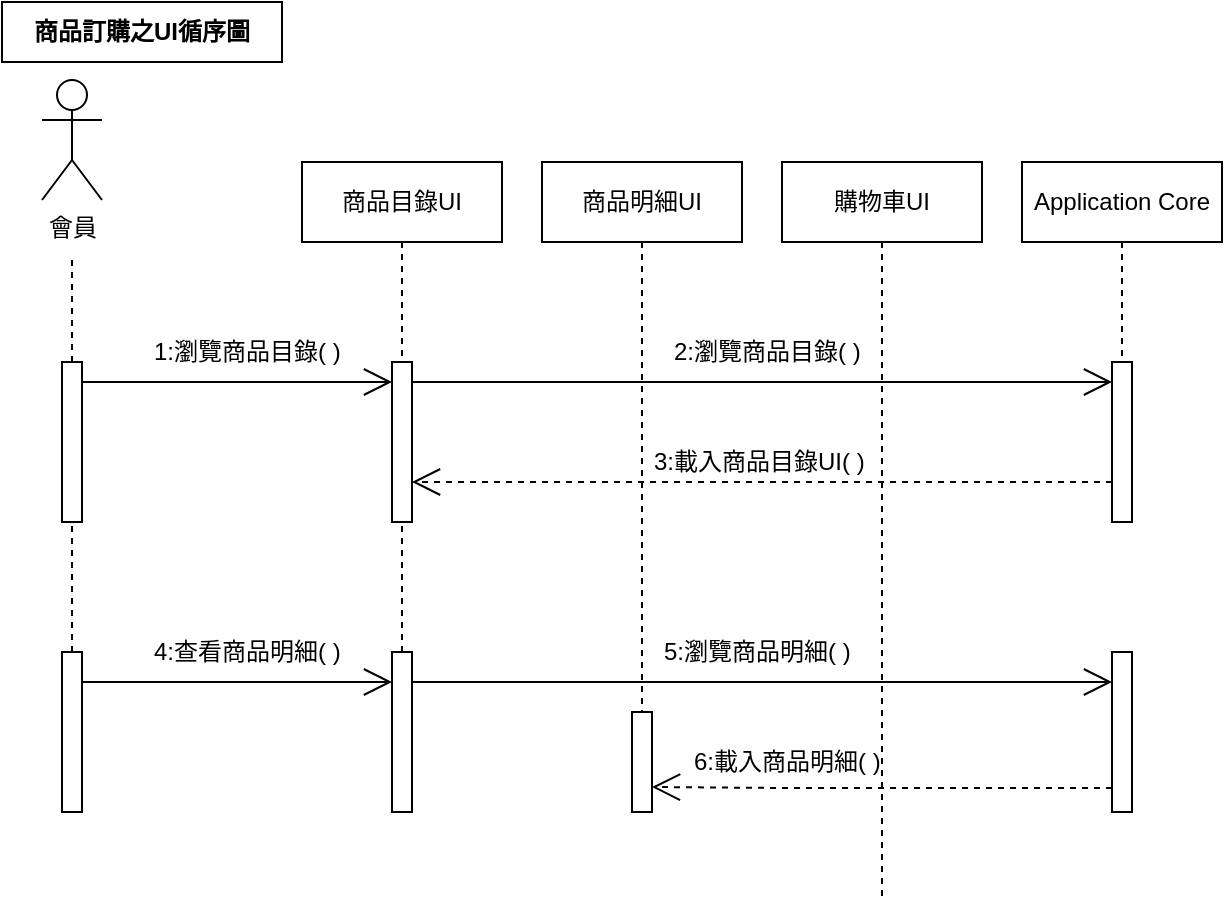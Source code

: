 <mxfile version="21.1.4" type="github">
  <diagram name="Page-1" id="13e1069c-82ec-6db2-03f1-153e76fe0fe0">
    <mxGraphModel dx="880" dy="461" grid="1" gridSize="10" guides="1" tooltips="1" connect="1" arrows="1" fold="1" page="1" pageScale="1" pageWidth="1100" pageHeight="850" background="none" math="0" shadow="0">
      <root>
        <mxCell id="0" />
        <mxCell id="1" parent="0" />
        <mxCell id="bA_DWow7jITAsD4Xbj8_-2" value="會員" style="shape=umlActor;verticalLabelPosition=bottom;verticalAlign=top;html=1;" parent="1" vertex="1">
          <mxGeometry x="60" y="59" width="30" height="60" as="geometry" />
        </mxCell>
        <mxCell id="bA_DWow7jITAsD4Xbj8_-23" value="商品訂購之UI循序圖" style="fontStyle=1;whiteSpace=wrap;html=1;" parent="1" vertex="1">
          <mxGeometry x="40" y="20" width="140" height="30" as="geometry" />
        </mxCell>
        <mxCell id="bA_DWow7jITAsD4Xbj8_-24" value="" style="html=1;points=[];perimeter=orthogonalPerimeter;outlineConnect=0;targetShapes=umlLifeline;portConstraint=eastwest;newEdgeStyle={&quot;edgeStyle&quot;:&quot;elbowEdgeStyle&quot;,&quot;elbow&quot;:&quot;vertical&quot;,&quot;curved&quot;:0,&quot;rounded&quot;:0};" parent="1" vertex="1">
          <mxGeometry x="70" y="200" width="10" height="80" as="geometry" />
        </mxCell>
        <mxCell id="bA_DWow7jITAsD4Xbj8_-27" value="" style="html=1;verticalAlign=bottom;startArrow=none;endArrow=none;dashed=1;rounded=0;" parent="1" source="bA_DWow7jITAsD4Xbj8_-24" edge="1">
          <mxGeometry relative="1" as="geometry">
            <mxPoint x="75" y="168" as="sourcePoint" />
            <mxPoint x="75" y="148" as="targetPoint" />
          </mxGeometry>
        </mxCell>
        <mxCell id="bA_DWow7jITAsD4Xbj8_-30" value="1:瀏覽商品目錄( )" style="text;strokeColor=none;fillColor=none;align=left;verticalAlign=middle;spacingLeft=4;spacingRight=4;overflow=hidden;points=[[0,0.5],[1,0.5]];portConstraint=eastwest;rotatable=0;whiteSpace=wrap;html=1;" parent="1" vertex="1">
          <mxGeometry x="110" y="180" width="110" height="30" as="geometry" />
        </mxCell>
        <mxCell id="bA_DWow7jITAsD4Xbj8_-61" value="商品目錄UI" style="shape=umlLifeline;perimeter=lifelinePerimeter;whiteSpace=wrap;html=1;container=1;dropTarget=0;collapsible=0;recursiveResize=0;outlineConnect=0;portConstraint=eastwest;newEdgeStyle={&quot;edgeStyle&quot;:&quot;elbowEdgeStyle&quot;,&quot;elbow&quot;:&quot;vertical&quot;,&quot;curved&quot;:0,&quot;rounded&quot;:0};" parent="1" vertex="1">
          <mxGeometry x="190" y="100" width="100" height="100" as="geometry" />
        </mxCell>
        <mxCell id="bA_DWow7jITAsD4Xbj8_-55" value="2:瀏覽商品目錄( )" style="text;strokeColor=none;fillColor=none;align=left;verticalAlign=middle;spacingLeft=4;spacingRight=4;overflow=hidden;points=[[0,0.5],[1,0.5]];portConstraint=eastwest;rotatable=0;whiteSpace=wrap;html=1;" parent="1" vertex="1">
          <mxGeometry x="370" y="180" width="110" height="30" as="geometry" />
        </mxCell>
        <mxCell id="bA_DWow7jITAsD4Xbj8_-63" value="商品明細UI" style="shape=umlLifeline;perimeter=lifelinePerimeter;whiteSpace=wrap;html=1;container=1;dropTarget=0;collapsible=0;recursiveResize=0;outlineConnect=0;portConstraint=eastwest;newEdgeStyle={&quot;edgeStyle&quot;:&quot;elbowEdgeStyle&quot;,&quot;elbow&quot;:&quot;vertical&quot;,&quot;curved&quot;:0,&quot;rounded&quot;:0};" parent="1" vertex="1">
          <mxGeometry x="310" y="100" width="100" height="280" as="geometry" />
        </mxCell>
        <mxCell id="bA_DWow7jITAsD4Xbj8_-65" value="購物車UI" style="shape=umlLifeline;perimeter=lifelinePerimeter;whiteSpace=wrap;html=1;container=1;dropTarget=0;collapsible=0;recursiveResize=0;outlineConnect=0;portConstraint=eastwest;newEdgeStyle={&quot;edgeStyle&quot;:&quot;elbowEdgeStyle&quot;,&quot;elbow&quot;:&quot;vertical&quot;,&quot;curved&quot;:0,&quot;rounded&quot;:0};" parent="1" vertex="1">
          <mxGeometry x="430" y="100" width="100" height="370" as="geometry" />
        </mxCell>
        <mxCell id="bA_DWow7jITAsD4Xbj8_-67" value="Application Core" style="shape=umlLifeline;perimeter=lifelinePerimeter;whiteSpace=wrap;html=1;container=1;dropTarget=0;collapsible=0;recursiveResize=0;outlineConnect=0;portConstraint=eastwest;newEdgeStyle={&quot;edgeStyle&quot;:&quot;elbowEdgeStyle&quot;,&quot;elbow&quot;:&quot;vertical&quot;,&quot;curved&quot;:0,&quot;rounded&quot;:0};" parent="1" vertex="1">
          <mxGeometry x="550" y="100" width="100" height="100" as="geometry" />
        </mxCell>
        <mxCell id="bA_DWow7jITAsD4Xbj8_-69" value="" style="html=1;points=[];perimeter=orthogonalPerimeter;outlineConnect=0;targetShapes=umlLifeline;portConstraint=eastwest;newEdgeStyle={&quot;edgeStyle&quot;:&quot;elbowEdgeStyle&quot;,&quot;elbow&quot;:&quot;vertical&quot;,&quot;curved&quot;:0,&quot;rounded&quot;:0};" parent="1" vertex="1">
          <mxGeometry x="235" y="200" width="10" height="80" as="geometry" />
        </mxCell>
        <mxCell id="bA_DWow7jITAsD4Xbj8_-74" value="" style="html=1;points=[];perimeter=orthogonalPerimeter;outlineConnect=0;targetShapes=umlLifeline;portConstraint=eastwest;newEdgeStyle={&quot;edgeStyle&quot;:&quot;elbowEdgeStyle&quot;,&quot;elbow&quot;:&quot;vertical&quot;,&quot;curved&quot;:0,&quot;rounded&quot;:0};" parent="1" vertex="1">
          <mxGeometry x="595" y="200" width="10" height="80" as="geometry" />
        </mxCell>
        <mxCell id="bA_DWow7jITAsD4Xbj8_-76" value="" style="endArrow=open;endFill=1;endSize=12;html=1;rounded=0;" parent="1" source="bA_DWow7jITAsD4Xbj8_-69" target="bA_DWow7jITAsD4Xbj8_-74" edge="1">
          <mxGeometry width="160" relative="1" as="geometry">
            <mxPoint x="250" y="210" as="sourcePoint" />
            <mxPoint x="400" y="210" as="targetPoint" />
            <Array as="points">
              <mxPoint x="300" y="210" />
            </Array>
          </mxGeometry>
        </mxCell>
        <mxCell id="bA_DWow7jITAsD4Xbj8_-80" value="" style="endArrow=open;endFill=1;endSize=12;html=1;rounded=0;dashed=1;" parent="1" source="bA_DWow7jITAsD4Xbj8_-74" edge="1">
          <mxGeometry width="160" relative="1" as="geometry">
            <mxPoint x="590" y="260" as="sourcePoint" />
            <mxPoint x="245" y="260" as="targetPoint" />
            <Array as="points">
              <mxPoint x="465" y="260" />
            </Array>
          </mxGeometry>
        </mxCell>
        <mxCell id="bA_DWow7jITAsD4Xbj8_-82" value="" style="endArrow=open;endFill=1;endSize=12;html=1;rounded=0;" parent="1" source="bA_DWow7jITAsD4Xbj8_-24" edge="1">
          <mxGeometry width="160" relative="1" as="geometry">
            <mxPoint x="120" y="210" as="sourcePoint" />
            <mxPoint x="235" y="210" as="targetPoint" />
          </mxGeometry>
        </mxCell>
        <mxCell id="bA_DWow7jITAsD4Xbj8_-60" value="3:載入商品目錄UI( )" style="text;strokeColor=none;fillColor=none;align=left;verticalAlign=middle;spacingLeft=4;spacingRight=4;overflow=hidden;points=[[0,0.5],[1,0.5]];portConstraint=eastwest;rotatable=0;whiteSpace=wrap;html=1;" parent="1" vertex="1">
          <mxGeometry x="360" y="235" width="120" height="30" as="geometry" />
        </mxCell>
        <mxCell id="bA_DWow7jITAsD4Xbj8_-83" value="" style="html=1;points=[];perimeter=orthogonalPerimeter;outlineConnect=0;targetShapes=umlLifeline;portConstraint=eastwest;newEdgeStyle={&quot;edgeStyle&quot;:&quot;elbowEdgeStyle&quot;,&quot;elbow&quot;:&quot;vertical&quot;,&quot;curved&quot;:0,&quot;rounded&quot;:0};direction=west;" parent="1" vertex="1">
          <mxGeometry x="235" y="345" width="10" height="80" as="geometry" />
        </mxCell>
        <mxCell id="bA_DWow7jITAsD4Xbj8_-86" value="" style="html=1;verticalAlign=bottom;startArrow=none;endArrow=none;dashed=1;rounded=0;" parent="1" source="bA_DWow7jITAsD4Xbj8_-83" target="bA_DWow7jITAsD4Xbj8_-69" edge="1">
          <mxGeometry relative="1" as="geometry">
            <mxPoint x="239.5" y="340" as="sourcePoint" />
            <mxPoint x="239.5" y="280" as="targetPoint" />
          </mxGeometry>
        </mxCell>
        <mxCell id="bA_DWow7jITAsD4Xbj8_-87" value="" style="html=1;points=[];perimeter=orthogonalPerimeter;outlineConnect=0;targetShapes=umlLifeline;portConstraint=eastwest;newEdgeStyle={&quot;edgeStyle&quot;:&quot;elbowEdgeStyle&quot;,&quot;elbow&quot;:&quot;vertical&quot;,&quot;curved&quot;:0,&quot;rounded&quot;:0};" parent="1" vertex="1">
          <mxGeometry x="70" y="345" width="10" height="80" as="geometry" />
        </mxCell>
        <mxCell id="bA_DWow7jITAsD4Xbj8_-88" value="" style="html=1;verticalAlign=bottom;startArrow=none;endArrow=none;dashed=1;rounded=0;" parent="1" target="bA_DWow7jITAsD4Xbj8_-24" edge="1">
          <mxGeometry relative="1" as="geometry">
            <mxPoint x="75" y="345" as="sourcePoint" />
            <mxPoint x="74.5" y="280" as="targetPoint" />
          </mxGeometry>
        </mxCell>
        <mxCell id="bA_DWow7jITAsD4Xbj8_-89" value="" style="endArrow=open;endFill=1;endSize=12;html=1;rounded=0;" parent="1" edge="1">
          <mxGeometry width="160" relative="1" as="geometry">
            <mxPoint x="80" y="360" as="sourcePoint" />
            <mxPoint x="235" y="360" as="targetPoint" />
          </mxGeometry>
        </mxCell>
        <mxCell id="bA_DWow7jITAsD4Xbj8_-90" value="4:查看商品明細( )" style="text;strokeColor=none;fillColor=none;align=left;verticalAlign=middle;spacingLeft=4;spacingRight=4;overflow=hidden;points=[[0,0.5],[1,0.5]];portConstraint=eastwest;rotatable=0;whiteSpace=wrap;html=1;" parent="1" vertex="1">
          <mxGeometry x="110" y="330" width="110" height="30" as="geometry" />
        </mxCell>
        <mxCell id="scAz_sJh-p4d1cDr2ZtB-1" value="" style="html=1;points=[];perimeter=orthogonalPerimeter;outlineConnect=0;targetShapes=umlLifeline;portConstraint=eastwest;newEdgeStyle={&quot;edgeStyle&quot;:&quot;elbowEdgeStyle&quot;,&quot;elbow&quot;:&quot;vertical&quot;,&quot;curved&quot;:0,&quot;rounded&quot;:0};" parent="1" vertex="1">
          <mxGeometry x="595" y="345" width="10" height="80" as="geometry" />
        </mxCell>
        <mxCell id="scAz_sJh-p4d1cDr2ZtB-2" value="" style="endArrow=open;endFill=1;endSize=12;html=1;rounded=0;" parent="1" edge="1">
          <mxGeometry width="160" relative="1" as="geometry">
            <mxPoint x="245" y="360" as="sourcePoint" />
            <mxPoint x="595" y="360" as="targetPoint" />
            <Array as="points">
              <mxPoint x="300" y="360" />
            </Array>
          </mxGeometry>
        </mxCell>
        <mxCell id="scAz_sJh-p4d1cDr2ZtB-3" value="5:瀏覽商品明細( )" style="text;strokeColor=none;fillColor=none;align=left;verticalAlign=middle;spacingLeft=4;spacingRight=4;overflow=hidden;points=[[0,0.5],[1,0.5]];portConstraint=eastwest;rotatable=0;whiteSpace=wrap;html=1;" parent="1" vertex="1">
          <mxGeometry x="365" y="330" width="110" height="30" as="geometry" />
        </mxCell>
        <mxCell id="bNrEyWr68TFna6YiyeJv-1" value="" style="html=1;points=[];perimeter=orthogonalPerimeter;outlineConnect=0;targetShapes=umlLifeline;portConstraint=eastwest;newEdgeStyle={&quot;edgeStyle&quot;:&quot;elbowEdgeStyle&quot;,&quot;elbow&quot;:&quot;vertical&quot;,&quot;curved&quot;:0,&quot;rounded&quot;:0};direction=west;" vertex="1" parent="1">
          <mxGeometry x="355" y="375" width="10" height="50" as="geometry" />
        </mxCell>
        <mxCell id="bNrEyWr68TFna6YiyeJv-2" value="" style="endArrow=open;endFill=1;endSize=12;html=1;rounded=0;dashed=1;" edge="1" parent="1">
          <mxGeometry width="160" relative="1" as="geometry">
            <mxPoint x="595" y="413" as="sourcePoint" />
            <mxPoint x="365" y="412.5" as="targetPoint" />
            <Array as="points">
              <mxPoint x="430" y="413" />
            </Array>
          </mxGeometry>
        </mxCell>
        <mxCell id="bNrEyWr68TFna6YiyeJv-3" value="6:載入商品明細( )" style="text;strokeColor=none;fillColor=none;align=left;verticalAlign=middle;spacingLeft=4;spacingRight=4;overflow=hidden;points=[[0,0.5],[1,0.5]];portConstraint=eastwest;rotatable=0;whiteSpace=wrap;html=1;" vertex="1" parent="1">
          <mxGeometry x="380" y="385" width="110" height="30" as="geometry" />
        </mxCell>
      </root>
    </mxGraphModel>
  </diagram>
</mxfile>
